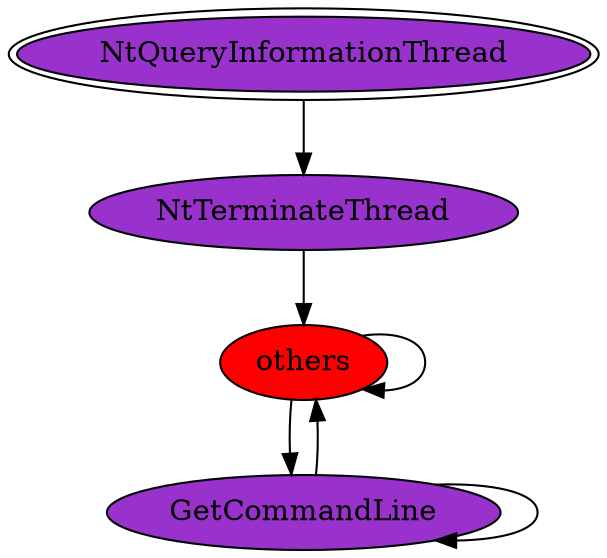 digraph "./REPORTS/6804/API_PER_CATEGORY/RegGetValue.exe_7884_Processes_API_per_Category_Transition_Matrix" {
	NtQueryInformationThread [label=NtQueryInformationThread fillcolor=darkorchid peripheries=2 style=filled]
	NtTerminateThread [label=NtTerminateThread fillcolor=darkorchid style=filled]
	NtQueryInformationThread -> NtTerminateThread [label=""]
	others [label=others fillcolor=red style=filled]
	NtTerminateThread -> others [label=""]
	others -> others [label=""]
	GetCommandLine [label=GetCommandLine fillcolor=darkorchid style=filled]
	others -> GetCommandLine [label=""]
	GetCommandLine -> others [label=""]
	GetCommandLine -> GetCommandLine [label=""]
}
